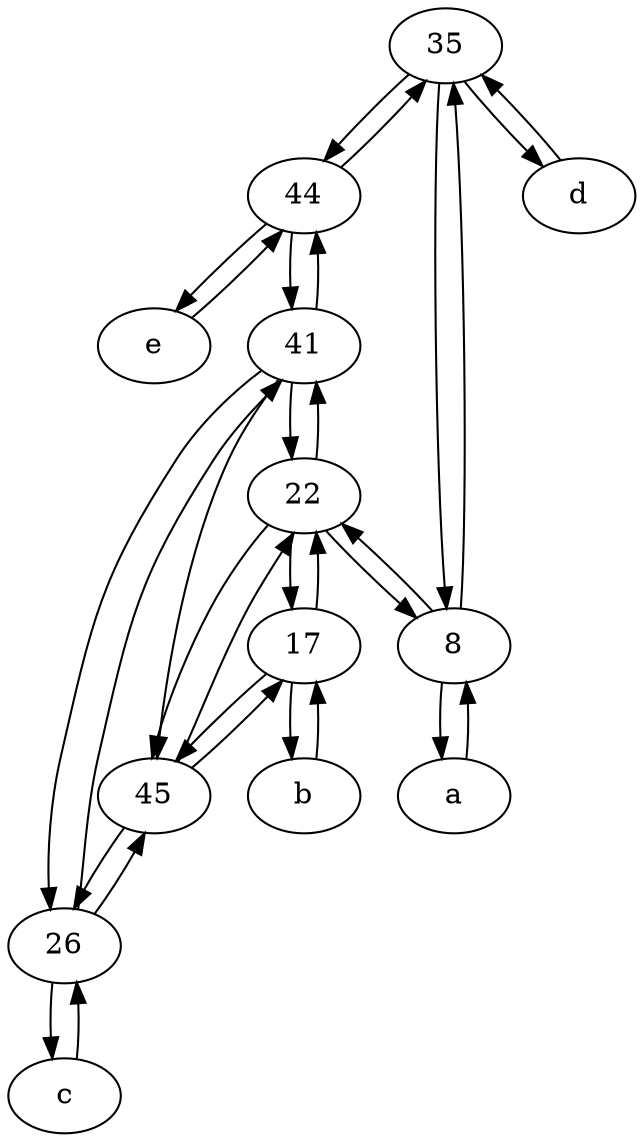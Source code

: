 digraph  {
	35;
	22;
	41;
	e [pos="30,50!"];
	17;
	44;
	b [pos="50,20!"];
	a [pos="40,10!"];
	c [pos="20,10!"];
	45;
	8;
	26;
	d [pos="20,30!"];
	45 -> 17;
	22 -> 45;
	8 -> 35;
	26 -> 41;
	22 -> 17;
	35 -> d;
	17 -> b;
	44 -> 41;
	44 -> e;
	44 -> 35;
	8 -> 22;
	45 -> 26;
	26 -> 45;
	41 -> 45;
	17 -> 45;
	45 -> 22;
	b -> 17;
	e -> 44;
	8 -> a;
	a -> 8;
	d -> 35;
	26 -> c;
	35 -> 44;
	41 -> 44;
	c -> 26;
	41 -> 22;
	22 -> 8;
	17 -> 22;
	35 -> 8;
	22 -> 41;
	41 -> 26;

	}